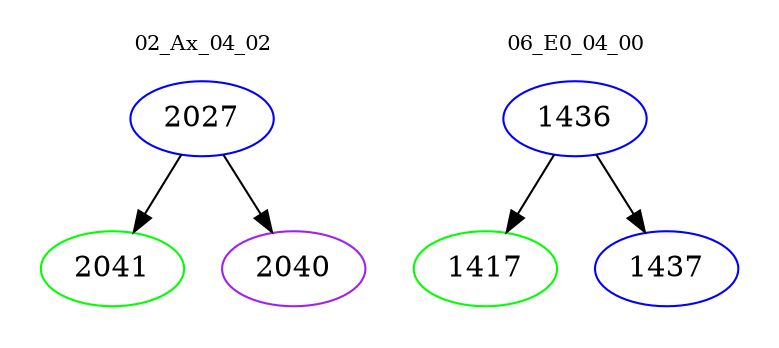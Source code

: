 digraph{
subgraph cluster_0 {
color = white
label = "02_Ax_04_02";
fontsize=10;
T0_2027 [label="2027", color="blue"]
T0_2027 -> T0_2041 [color="black"]
T0_2041 [label="2041", color="green"]
T0_2027 -> T0_2040 [color="black"]
T0_2040 [label="2040", color="purple"]
}
subgraph cluster_1 {
color = white
label = "06_E0_04_00";
fontsize=10;
T1_1436 [label="1436", color="blue"]
T1_1436 -> T1_1417 [color="black"]
T1_1417 [label="1417", color="green"]
T1_1436 -> T1_1437 [color="black"]
T1_1437 [label="1437", color="blue"]
}
}
